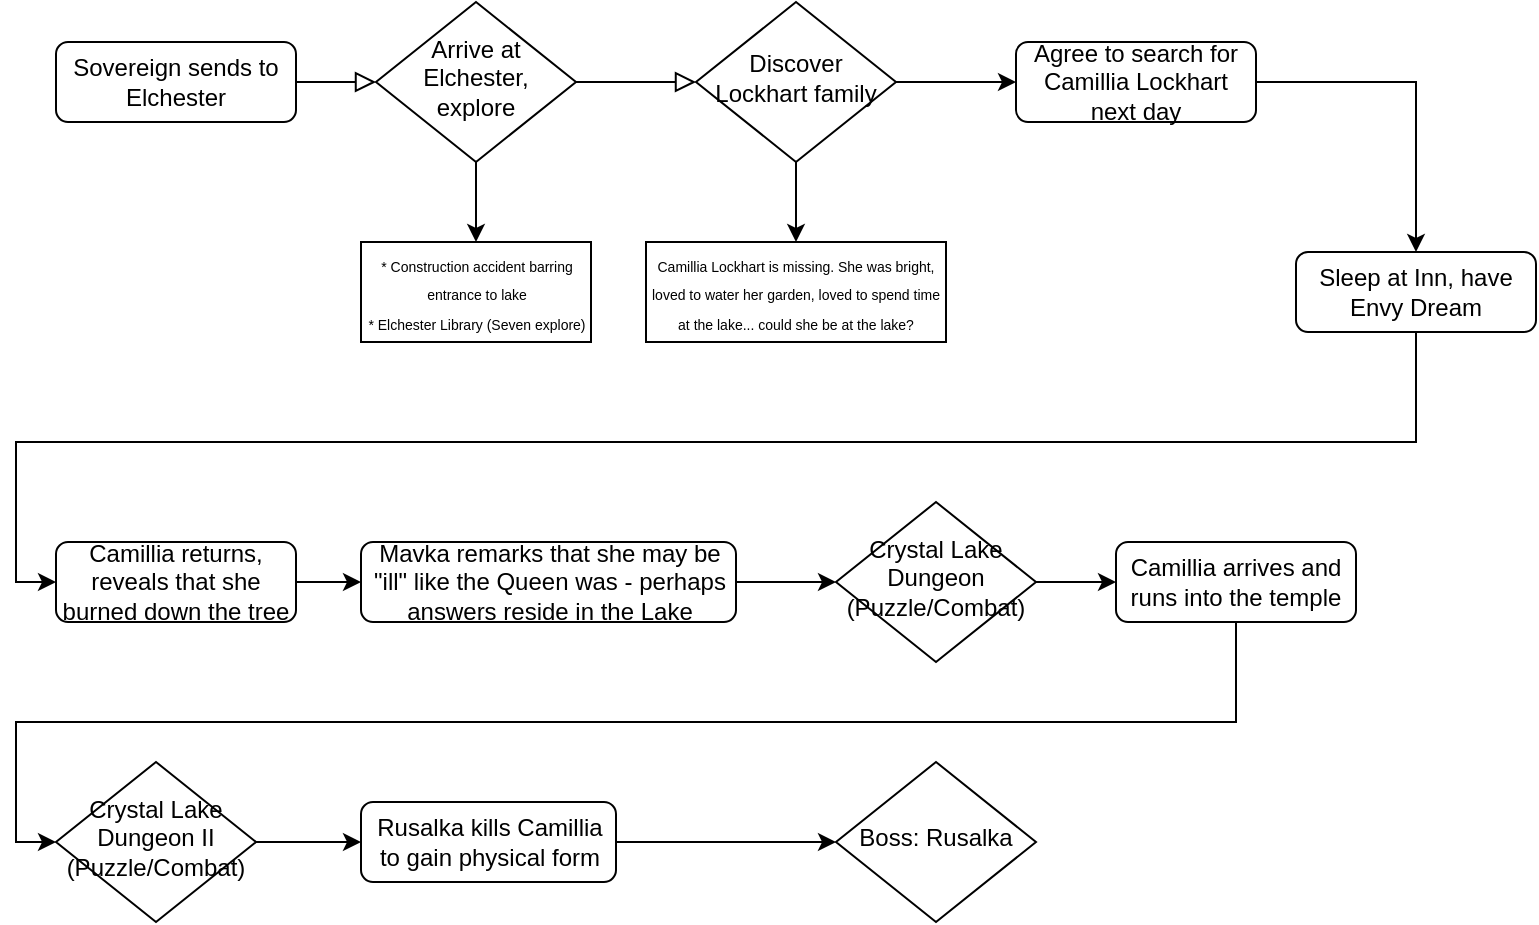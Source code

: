 <mxfile version="12.4.2" type="device" pages="2"><diagram id="C5RBs43oDa-KdzZeNtuy" name="Ch2Flowchart"><mxGraphModel dx="1024" dy="592" grid="1" gridSize="10" guides="1" tooltips="1" connect="1" arrows="1" fold="1" page="1" pageScale="1" pageWidth="827" pageHeight="1169" math="0" shadow="0"><root><mxCell id="WIyWlLk6GJQsqaUBKTNV-0"/><mxCell id="WIyWlLk6GJQsqaUBKTNV-1" parent="WIyWlLk6GJQsqaUBKTNV-0"/><mxCell id="WIyWlLk6GJQsqaUBKTNV-2" value="" style="rounded=0;html=1;jettySize=auto;orthogonalLoop=1;fontSize=11;endArrow=block;endFill=0;endSize=8;strokeWidth=1;shadow=0;labelBackgroundColor=none;edgeStyle=orthogonalEdgeStyle;" parent="WIyWlLk6GJQsqaUBKTNV-1" source="WIyWlLk6GJQsqaUBKTNV-3" target="WIyWlLk6GJQsqaUBKTNV-6" edge="1"><mxGeometry relative="1" as="geometry"/></mxCell><mxCell id="WIyWlLk6GJQsqaUBKTNV-3" value="Sovereign sends to Elchester" style="rounded=1;whiteSpace=wrap;html=1;fontSize=12;glass=0;strokeWidth=1;shadow=0;" parent="WIyWlLk6GJQsqaUBKTNV-1" vertex="1"><mxGeometry x="60" y="50" width="120" height="40" as="geometry"/></mxCell><mxCell id="WIyWlLk6GJQsqaUBKTNV-4" value="" style="rounded=0;html=1;jettySize=auto;orthogonalLoop=1;fontSize=11;endArrow=block;endFill=0;endSize=8;strokeWidth=1;shadow=0;labelBackgroundColor=none;edgeStyle=orthogonalEdgeStyle;" parent="WIyWlLk6GJQsqaUBKTNV-1" source="WIyWlLk6GJQsqaUBKTNV-6" target="WIyWlLk6GJQsqaUBKTNV-10" edge="1"><mxGeometry y="20" relative="1" as="geometry"><mxPoint as="offset"/></mxGeometry></mxCell><mxCell id="A3NPTW5c5gGq2KQ6CNDa-0" style="edgeStyle=orthogonalEdgeStyle;rounded=0;orthogonalLoop=1;jettySize=auto;html=1;exitX=0.5;exitY=1;exitDx=0;exitDy=0;entryX=0.5;entryY=0;entryDx=0;entryDy=0;" parent="WIyWlLk6GJQsqaUBKTNV-1" source="WIyWlLk6GJQsqaUBKTNV-6" target="A3NPTW5c5gGq2KQ6CNDa-1" edge="1"><mxGeometry relative="1" as="geometry"><mxPoint x="180" y="170" as="targetPoint"/></mxGeometry></mxCell><mxCell id="WIyWlLk6GJQsqaUBKTNV-6" value="Arrive at Elchester, explore" style="rhombus;whiteSpace=wrap;html=1;shadow=0;fontFamily=Helvetica;fontSize=12;align=center;strokeWidth=1;spacing=6;spacingTop=-4;" parent="WIyWlLk6GJQsqaUBKTNV-1" vertex="1"><mxGeometry x="220" y="30" width="100" height="80" as="geometry"/></mxCell><mxCell id="fY-_DVsdEyn76fBF-CHN-2" style="edgeStyle=orthogonalEdgeStyle;rounded=0;orthogonalLoop=1;jettySize=auto;html=1;exitX=0.5;exitY=1;exitDx=0;exitDy=0;entryX=0.5;entryY=0;entryDx=0;entryDy=0;" parent="WIyWlLk6GJQsqaUBKTNV-1" source="WIyWlLk6GJQsqaUBKTNV-10" target="fY-_DVsdEyn76fBF-CHN-1" edge="1"><mxGeometry relative="1" as="geometry"/></mxCell><mxCell id="fY-_DVsdEyn76fBF-CHN-3" style="edgeStyle=orthogonalEdgeStyle;rounded=0;orthogonalLoop=1;jettySize=auto;html=1;entryX=0;entryY=0.5;entryDx=0;entryDy=0;" parent="WIyWlLk6GJQsqaUBKTNV-1" source="WIyWlLk6GJQsqaUBKTNV-10" target="WIyWlLk6GJQsqaUBKTNV-11" edge="1"><mxGeometry relative="1" as="geometry"/></mxCell><mxCell id="WIyWlLk6GJQsqaUBKTNV-10" value="Discover Lockhart family" style="rhombus;whiteSpace=wrap;html=1;shadow=0;fontFamily=Helvetica;fontSize=12;align=center;strokeWidth=1;spacing=6;spacingTop=-4;" parent="WIyWlLk6GJQsqaUBKTNV-1" vertex="1"><mxGeometry x="380" y="30" width="100" height="80" as="geometry"/></mxCell><mxCell id="fY-_DVsdEyn76fBF-CHN-7" style="edgeStyle=orthogonalEdgeStyle;rounded=0;orthogonalLoop=1;jettySize=auto;html=1;" parent="WIyWlLk6GJQsqaUBKTNV-1" source="WIyWlLk6GJQsqaUBKTNV-11" target="fY-_DVsdEyn76fBF-CHN-6" edge="1"><mxGeometry relative="1" as="geometry"/></mxCell><mxCell id="WIyWlLk6GJQsqaUBKTNV-11" value="Agree to search for Camillia Lockhart next day" style="rounded=1;whiteSpace=wrap;html=1;fontSize=12;glass=0;strokeWidth=1;shadow=0;" parent="WIyWlLk6GJQsqaUBKTNV-1" vertex="1"><mxGeometry x="540" y="50" width="120" height="40" as="geometry"/></mxCell><mxCell id="A3NPTW5c5gGq2KQ6CNDa-1" value="&lt;font style=&quot;font-size: 7px&quot;&gt;* Construction accident barring entrance to lake&lt;br&gt;* Elchester Library (Seven explore)&lt;/font&gt;" style="rounded=0;whiteSpace=wrap;html=1;" parent="WIyWlLk6GJQsqaUBKTNV-1" vertex="1"><mxGeometry x="212.5" y="150" width="115" height="50" as="geometry"/></mxCell><mxCell id="fY-_DVsdEyn76fBF-CHN-1" value="&lt;font style=&quot;font-size: 7px&quot;&gt;Camillia Lockhart is missing. She was bright, loved to water her garden, loved to spend time at the lake... could she be at the lake?&lt;/font&gt;" style="rounded=0;whiteSpace=wrap;html=1;" parent="WIyWlLk6GJQsqaUBKTNV-1" vertex="1"><mxGeometry x="355" y="150" width="150" height="50" as="geometry"/></mxCell><mxCell id="fY-_DVsdEyn76fBF-CHN-9" style="edgeStyle=orthogonalEdgeStyle;rounded=0;orthogonalLoop=1;jettySize=auto;html=1;entryX=0;entryY=0.5;entryDx=0;entryDy=0;" parent="WIyWlLk6GJQsqaUBKTNV-1" source="fY-_DVsdEyn76fBF-CHN-6" target="fY-_DVsdEyn76fBF-CHN-8" edge="1"><mxGeometry relative="1" as="geometry"><Array as="points"><mxPoint x="740" y="250"/><mxPoint x="40" y="250"/><mxPoint x="40" y="320"/><mxPoint x="60" y="320"/></Array></mxGeometry></mxCell><mxCell id="fY-_DVsdEyn76fBF-CHN-6" value="Sleep at Inn, have Envy Dream" style="rounded=1;whiteSpace=wrap;html=1;fontSize=12;glass=0;strokeWidth=1;shadow=0;" parent="WIyWlLk6GJQsqaUBKTNV-1" vertex="1"><mxGeometry x="680" y="155" width="120" height="40" as="geometry"/></mxCell><mxCell id="fY-_DVsdEyn76fBF-CHN-12" style="edgeStyle=orthogonalEdgeStyle;rounded=0;orthogonalLoop=1;jettySize=auto;html=1;" parent="WIyWlLk6GJQsqaUBKTNV-1" source="fY-_DVsdEyn76fBF-CHN-8" target="fY-_DVsdEyn76fBF-CHN-11" edge="1"><mxGeometry relative="1" as="geometry"/></mxCell><mxCell id="fY-_DVsdEyn76fBF-CHN-8" value="Camillia returns, reveals that she burned down the tree" style="rounded=1;whiteSpace=wrap;html=1;fontSize=12;glass=0;strokeWidth=1;shadow=0;" parent="WIyWlLk6GJQsqaUBKTNV-1" vertex="1"><mxGeometry x="60" y="300" width="120" height="40" as="geometry"/></mxCell><mxCell id="fY-_DVsdEyn76fBF-CHN-14" style="edgeStyle=orthogonalEdgeStyle;rounded=0;orthogonalLoop=1;jettySize=auto;html=1;entryX=0;entryY=0.5;entryDx=0;entryDy=0;" parent="WIyWlLk6GJQsqaUBKTNV-1" source="fY-_DVsdEyn76fBF-CHN-11" target="fY-_DVsdEyn76fBF-CHN-13" edge="1"><mxGeometry relative="1" as="geometry"/></mxCell><mxCell id="fY-_DVsdEyn76fBF-CHN-11" value="Mavka remarks that she may be &quot;ill&quot; like the Queen was - perhaps answers reside in the Lake" style="rounded=1;whiteSpace=wrap;html=1;fontSize=12;glass=0;strokeWidth=1;shadow=0;" parent="WIyWlLk6GJQsqaUBKTNV-1" vertex="1"><mxGeometry x="212.5" y="300" width="187.5" height="40" as="geometry"/></mxCell><mxCell id="fY-_DVsdEyn76fBF-CHN-17" style="edgeStyle=orthogonalEdgeStyle;rounded=0;orthogonalLoop=1;jettySize=auto;html=1;" parent="WIyWlLk6GJQsqaUBKTNV-1" source="fY-_DVsdEyn76fBF-CHN-13" target="fY-_DVsdEyn76fBF-CHN-16" edge="1"><mxGeometry relative="1" as="geometry"/></mxCell><mxCell id="fY-_DVsdEyn76fBF-CHN-13" value="Crystal Lake Dungeon (Puzzle/Combat)" style="rhombus;whiteSpace=wrap;html=1;shadow=0;fontFamily=Helvetica;fontSize=12;align=center;strokeWidth=1;spacing=6;spacingTop=-4;" parent="WIyWlLk6GJQsqaUBKTNV-1" vertex="1"><mxGeometry x="450" y="280" width="100" height="80" as="geometry"/></mxCell><mxCell id="fY-_DVsdEyn76fBF-CHN-19" style="edgeStyle=orthogonalEdgeStyle;rounded=0;orthogonalLoop=1;jettySize=auto;html=1;entryX=0;entryY=0.5;entryDx=0;entryDy=0;" parent="WIyWlLk6GJQsqaUBKTNV-1" source="fY-_DVsdEyn76fBF-CHN-16" target="fY-_DVsdEyn76fBF-CHN-18" edge="1"><mxGeometry relative="1" as="geometry"><Array as="points"><mxPoint x="650" y="390"/><mxPoint x="40" y="390"/><mxPoint x="40" y="450"/></Array></mxGeometry></mxCell><mxCell id="fY-_DVsdEyn76fBF-CHN-16" value="Camillia arrives and runs into the temple" style="rounded=1;whiteSpace=wrap;html=1;fontSize=12;glass=0;strokeWidth=1;shadow=0;" parent="WIyWlLk6GJQsqaUBKTNV-1" vertex="1"><mxGeometry x="590" y="300" width="120" height="40" as="geometry"/></mxCell><mxCell id="fY-_DVsdEyn76fBF-CHN-22" style="edgeStyle=orthogonalEdgeStyle;rounded=0;orthogonalLoop=1;jettySize=auto;html=1;entryX=0;entryY=0.5;entryDx=0;entryDy=0;" parent="WIyWlLk6GJQsqaUBKTNV-1" source="fY-_DVsdEyn76fBF-CHN-18" target="fY-_DVsdEyn76fBF-CHN-21" edge="1"><mxGeometry relative="1" as="geometry"/></mxCell><mxCell id="fY-_DVsdEyn76fBF-CHN-18" value="Crystal Lake Dungeon II (Puzzle/Combat)" style="rhombus;whiteSpace=wrap;html=1;shadow=0;fontFamily=Helvetica;fontSize=12;align=center;strokeWidth=1;spacing=6;spacingTop=-4;" parent="WIyWlLk6GJQsqaUBKTNV-1" vertex="1"><mxGeometry x="60" y="410" width="100" height="80" as="geometry"/></mxCell><mxCell id="fY-_DVsdEyn76fBF-CHN-26" style="edgeStyle=orthogonalEdgeStyle;rounded=0;orthogonalLoop=1;jettySize=auto;html=1;" parent="WIyWlLk6GJQsqaUBKTNV-1" source="fY-_DVsdEyn76fBF-CHN-21" target="fY-_DVsdEyn76fBF-CHN-25" edge="1"><mxGeometry relative="1" as="geometry"/></mxCell><mxCell id="fY-_DVsdEyn76fBF-CHN-21" value="Rusalka kills Camillia to gain physical form" style="rounded=1;whiteSpace=wrap;html=1;fontSize=12;glass=0;strokeWidth=1;shadow=0;" parent="WIyWlLk6GJQsqaUBKTNV-1" vertex="1"><mxGeometry x="212.5" y="430" width="127.5" height="40" as="geometry"/></mxCell><mxCell id="fY-_DVsdEyn76fBF-CHN-25" value="Boss: Rusalka" style="rhombus;whiteSpace=wrap;html=1;shadow=0;fontFamily=Helvetica;fontSize=12;align=center;strokeWidth=1;spacing=6;spacingTop=-4;" parent="WIyWlLk6GJQsqaUBKTNV-1" vertex="1"><mxGeometry x="450" y="410" width="100" height="80" as="geometry"/></mxCell></root></mxGraphModel></diagram><diagram id="MJRh7mH9ScJTeb18mXJv" name="TempleDiagram"><mxGraphModel dx="1024" dy="592" grid="1" gridSize="10" guides="1" tooltips="1" connect="1" arrows="1" fold="1" page="1" pageScale="1" pageWidth="1100" pageHeight="850" math="0" shadow="0"><root><mxCell id="kXQ7huPdM0xvnWi6e3Z3-0"/><mxCell id="kXQ7huPdM0xvnWi6e3Z3-1" parent="kXQ7huPdM0xvnWi6e3Z3-0"/><mxCell id="kXQ7huPdM0xvnWi6e3Z3-57" value="" style="edgeStyle=orthogonalEdgeStyle;rounded=0;orthogonalLoop=1;jettySize=auto;html=1;" parent="kXQ7huPdM0xvnWi6e3Z3-1" source="kXQ7huPdM0xvnWi6e3Z3-37" target="kXQ7huPdM0xvnWi6e3Z3-56" edge="1"><mxGeometry relative="1" as="geometry"/></mxCell><mxCell id="kXQ7huPdM0xvnWi6e3Z3-37" value="B1F" style="rounded=0;whiteSpace=wrap;html=1;" parent="kXQ7huPdM0xvnWi6e3Z3-1" vertex="1"><mxGeometry x="420" y="720" width="280" height="150" as="geometry"/></mxCell><mxCell id="kXQ7huPdM0xvnWi6e3Z3-56" value="B2F" style="rounded=0;whiteSpace=wrap;html=1;" parent="kXQ7huPdM0xvnWi6e3Z3-1" vertex="1"><mxGeometry x="420" y="960" width="280" height="150" as="geometry"/></mxCell><mxCell id="kXQ7huPdM0xvnWi6e3Z3-53" value="Cumulative Puzzle" style="group" parent="kXQ7huPdM0xvnWi6e3Z3-1" vertex="1" connectable="0"><mxGeometry x="478.5" y="810" width="153" height="30" as="geometry"/></mxCell><mxCell id="kXQ7huPdM0xvnWi6e3Z3-54" value="" style="triangle;whiteSpace=wrap;html=1;" parent="kXQ7huPdM0xvnWi6e3Z3-53" vertex="1"><mxGeometry width="20" height="30" as="geometry"/></mxCell><mxCell id="kXQ7huPdM0xvnWi6e3Z3-55" value="" style="triangle;whiteSpace=wrap;html=1;comic=0;flipH=1;" parent="kXQ7huPdM0xvnWi6e3Z3-53" vertex="1"><mxGeometry x="133" width="20" height="30" as="geometry"/></mxCell><mxCell id="kXQ7huPdM0xvnWi6e3Z3-10" value="2F West" style="rounded=0;whiteSpace=wrap;html=1;" parent="kXQ7huPdM0xvnWi6e3Z3-1" vertex="1"><mxGeometry x="100" y="270" width="270" height="150" as="geometry"/></mxCell><mxCell id="kXQ7huPdM0xvnWi6e3Z3-30" value="" style="rhombus;whiteSpace=wrap;html=1;" parent="kXQ7huPdM0xvnWi6e3Z3-1" vertex="1"><mxGeometry x="298" y="345" width="25" height="25" as="geometry"/></mxCell><mxCell id="kXQ7huPdM0xvnWi6e3Z3-15" value="Mirror Puzzle L1" style="group" parent="kXQ7huPdM0xvnWi6e3Z3-1" vertex="1" connectable="0"><mxGeometry x="170" y="370" width="153" height="30" as="geometry"/></mxCell><mxCell id="kXQ7huPdM0xvnWi6e3Z3-13" value="" style="triangle;whiteSpace=wrap;html=1;" parent="kXQ7huPdM0xvnWi6e3Z3-15" vertex="1"><mxGeometry width="20" height="30" as="geometry"/></mxCell><mxCell id="kXQ7huPdM0xvnWi6e3Z3-14" value="" style="triangle;whiteSpace=wrap;html=1;comic=0;flipH=1;" parent="kXQ7huPdM0xvnWi6e3Z3-15" vertex="1"><mxGeometry x="133" width="20" height="30" as="geometry"/></mxCell><mxCell id="kXQ7huPdM0xvnWi6e3Z3-12" value="&lt;span style=&quot;color: rgba(0 , 0 , 0 , 0) ; font-family: monospace ; font-size: 0px ; background-color: rgb(248 , 249 , 250)&quot;&gt;%3CmxGraphModel%3E%3Croot%3E%3CmxCell%20id%3D%220%22%2F%3E%3CmxCell%20id%3D%221%22%20parent%3D%220%22%2F%3E%3CmxCell%20id%3D%222%22%20value%3D%22%22%20style%3D%22aspect%3Dfixed%3Bperimeter%3DellipsePerimeter%3Bhtml%3D1%3Balign%3Dcenter%3Bshadow%3D0%3Bdashed%3D0%3BspacingTop%3D3%3Bimage%3Bimage%3Dimg%2Flib%2Factive_directory%2Fkey.svg%3B%22%20vertex%3D%221%22%20parent%3D%221%22%3E%3CmxGeometry%20x%3D%22440%22%20y%3D%22510%22%20width%3D%2250%22%20height%3D%2237%22%20as%3D%22geometry%22%2F%3E%3C%2FmxCell%3E%3C%2Froot%3E%3C%2FmxGraphModel%3E&lt;/span&gt;" style="html=1;verticalLabelPosition=bottom;align=center;labelBackgroundColor=#ffffff;verticalAlign=top;strokeWidth=2;strokeColor=#0080F0;shadow=0;dashed=0;shape=mxgraph.ios7.icons.locked;" parent="kXQ7huPdM0xvnWi6e3Z3-1" vertex="1"><mxGeometry x="130" y="330" width="24" height="30" as="geometry"/></mxCell><mxCell id="kXQ7huPdM0xvnWi6e3Z3-6" value="" style="group" parent="kXQ7huPdM0xvnWi6e3Z3-1" vertex="1" connectable="0"><mxGeometry x="420" y="500" width="310" height="150" as="geometry"/></mxCell><mxCell id="kXQ7huPdM0xvnWi6e3Z3-2" value="Entrance" style="rounded=0;whiteSpace=wrap;html=1;" parent="kXQ7huPdM0xvnWi6e3Z3-6" vertex="1"><mxGeometry width="279" height="150" as="geometry"/></mxCell><mxCell id="kXQ7huPdM0xvnWi6e3Z3-5" value="" style="aspect=fixed;perimeter=ellipsePerimeter;html=1;align=center;shadow=0;dashed=0;spacingTop=3;image;image=img/lib/active_directory/key.svg;" parent="kXQ7huPdM0xvnWi6e3Z3-6" vertex="1"><mxGeometry x="218.667" y="10" width="50" height="37" as="geometry"/></mxCell><mxCell id="kXQ7huPdM0xvnWi6e3Z3-7" value="" style="rhombus;whiteSpace=wrap;html=1;" parent="kXQ7huPdM0xvnWi6e3Z3-6" vertex="1"><mxGeometry x="10.0" width="82.667" height="80" as="geometry"/></mxCell><mxCell id="kXQ7huPdM0xvnWi6e3Z3-58" value="" style="group" parent="kXQ7huPdM0xvnWi6e3Z3-1" vertex="1" connectable="0"><mxGeometry x="420" y="70" width="280" height="150" as="geometry"/></mxCell><mxCell id="kXQ7huPdM0xvnWi6e3Z3-27" value="3F" style="rounded=0;whiteSpace=wrap;html=1;" parent="kXQ7huPdM0xvnWi6e3Z3-58" vertex="1"><mxGeometry width="280" height="150" as="geometry"/></mxCell><mxCell id="kXQ7huPdM0xvnWi6e3Z3-47" value="Mirror Puzzle L3" style="group" parent="kXQ7huPdM0xvnWi6e3Z3-58" vertex="1" connectable="0"><mxGeometry x="60.667" y="20.0" width="158.667" height="30.0" as="geometry"/></mxCell><mxCell id="kXQ7huPdM0xvnWi6e3Z3-48" value="" style="triangle;whiteSpace=wrap;html=1;" parent="kXQ7huPdM0xvnWi6e3Z3-47" vertex="1"><mxGeometry width="20.741" height="30.0" as="geometry"/></mxCell><mxCell id="kXQ7huPdM0xvnWi6e3Z3-49" value="" style="triangle;whiteSpace=wrap;html=1;comic=0;flipH=1;" parent="kXQ7huPdM0xvnWi6e3Z3-47" vertex="1"><mxGeometry x="137.926" width="20.741" height="30.0" as="geometry"/></mxCell><mxCell id="kXQ7huPdM0xvnWi6e3Z3-65" style="edgeStyle=orthogonalEdgeStyle;rounded=0;orthogonalLoop=1;jettySize=auto;html=1;exitX=0.25;exitY=0;exitDx=0;exitDy=0;" parent="kXQ7huPdM0xvnWi6e3Z3-1" source="kXQ7huPdM0xvnWi6e3Z3-2" target="kXQ7huPdM0xvnWi6e3Z3-10" edge="1"><mxGeometry relative="1" as="geometry"/></mxCell><mxCell id="kXQ7huPdM0xvnWi6e3Z3-60" value="" style="group" parent="kXQ7huPdM0xvnWi6e3Z3-1" vertex="1" connectable="0"><mxGeometry x="420" y="270" width="280" height="180" as="geometry"/></mxCell><mxCell id="kXQ7huPdM0xvnWi6e3Z3-35" value="Grand Stairwell" style="rounded=0;whiteSpace=wrap;html=1;" parent="kXQ7huPdM0xvnWi6e3Z3-60" vertex="1"><mxGeometry width="280" height="150.0" as="geometry"/></mxCell><mxCell id="kXQ7huPdM0xvnWi6e3Z3-50" value="Switch Puzzle" style="group" parent="kXQ7huPdM0xvnWi6e3Z3-60" vertex="1" connectable="0"><mxGeometry x="60.662" y="10.0" width="158.667" height="30" as="geometry"/></mxCell><mxCell id="kXQ7huPdM0xvnWi6e3Z3-51" value="" style="triangle;whiteSpace=wrap;html=1;" parent="kXQ7huPdM0xvnWi6e3Z3-50" vertex="1"><mxGeometry width="20.741" height="30" as="geometry"/></mxCell><mxCell id="kXQ7huPdM0xvnWi6e3Z3-52" value="" style="triangle;whiteSpace=wrap;html=1;comic=0;flipH=1;" parent="kXQ7huPdM0xvnWi6e3Z3-50" vertex="1"><mxGeometry x="137.926" width="20.741" height="30" as="geometry"/></mxCell><mxCell id="kXQ7huPdM0xvnWi6e3Z3-77" value="Water Blockage" style="shape=hexagon;perimeter=hexagonPerimeter2;whiteSpace=wrap;html=1;comic=0;" parent="kXQ7huPdM0xvnWi6e3Z3-60" vertex="1"><mxGeometry x="80" y="90" width="120" height="40" as="geometry"/></mxCell><mxCell id="kXQ7huPdM0xvnWi6e3Z3-79" value="Water Blockage" style="shape=hexagon;perimeter=hexagonPerimeter2;whiteSpace=wrap;html=1;comic=0;" parent="kXQ7huPdM0xvnWi6e3Z3-60" vertex="1"><mxGeometry x="180" y="130" width="80" height="20" as="geometry"/></mxCell><mxCell id="kXQ7huPdM0xvnWi6e3Z3-81" value="" style="aspect=fixed;perimeter=ellipsePerimeter;html=1;align=center;shadow=0;dashed=0;spacingTop=3;image;image=img/lib/active_directory/key.svg;" parent="kXQ7huPdM0xvnWi6e3Z3-60" vertex="1"><mxGeometry x="114.997" y="113" width="50" height="37" as="geometry"/></mxCell><mxCell id="kXQ7huPdM0xvnWi6e3Z3-67" value="" style="group" parent="kXQ7huPdM0xvnWi6e3Z3-1" vertex="1" connectable="0"><mxGeometry x="740" y="270" width="283" height="150" as="geometry"/></mxCell><mxCell id="kXQ7huPdM0xvnWi6e3Z3-21" value="2F East" style="rounded=0;whiteSpace=wrap;html=1;" parent="kXQ7huPdM0xvnWi6e3Z3-67" vertex="1"><mxGeometry width="270" height="150" as="geometry"/></mxCell><mxCell id="kXQ7huPdM0xvnWi6e3Z3-42" value="L2 platforms lead to switch" style="shape=switch;whiteSpace=wrap;html=1;comic=0;" parent="kXQ7huPdM0xvnWi6e3Z3-67" vertex="1"><mxGeometry x="-20" y="45" width="90" height="60" as="geometry"/></mxCell><mxCell id="kXQ7huPdM0xvnWi6e3Z3-44" value="Mirror Puzzle L2" style="group" parent="kXQ7huPdM0xvnWi6e3Z3-67" vertex="1" connectable="0"><mxGeometry x="130" y="100" width="153" height="50" as="geometry"/></mxCell><mxCell id="kXQ7huPdM0xvnWi6e3Z3-45" value="" style="triangle;whiteSpace=wrap;html=1;" parent="kXQ7huPdM0xvnWi6e3Z3-44" vertex="1"><mxGeometry width="20" height="30" as="geometry"/></mxCell><mxCell id="kXQ7huPdM0xvnWi6e3Z3-46" value="" style="triangle;whiteSpace=wrap;html=1;comic=0;flipH=1;" parent="kXQ7huPdM0xvnWi6e3Z3-44" vertex="1"><mxGeometry x="133" width="20" height="30" as="geometry"/></mxCell><mxCell id="kXQ7huPdM0xvnWi6e3Z3-32" value="&lt;span style=&quot;color: rgba(0 , 0 , 0 , 0) ; font-family: monospace ; font-size: 0px ; background-color: rgb(248 , 249 , 250)&quot;&gt;%3CmxGraphModel%3E%3Croot%3E%3CmxCell%20id%3D%220%22%2F%3E%3CmxCell%20id%3D%221%22%20parent%3D%220%22%2F%3E%3CmxCell%20id%3D%222%22%20value%3D%22%22%20style%3D%22aspect%3Dfixed%3Bperimeter%3DellipsePerimeter%3Bhtml%3D1%3Balign%3Dcenter%3Bshadow%3D0%3Bdashed%3D0%3BspacingTop%3D3%3Bimage%3Bimage%3Dimg%2Flib%2Factive_directory%2Fkey.svg%3B%22%20vertex%3D%221%22%20parent%3D%221%22%3E%3CmxGeometry%20x%3D%22440%22%20y%3D%22510%22%20width%3D%2250%22%20height%3D%2237%22%20as%3D%22geometry%22%2F%3E%3C%2FmxCell%3E%3C%2Froot%3E%3C%2FmxGraphModel%3E&lt;/span&gt;" style="html=1;verticalLabelPosition=bottom;align=center;labelBackgroundColor=#ffffff;verticalAlign=top;strokeWidth=2;strokeColor=#0080F0;shadow=0;dashed=0;shape=mxgraph.ios7.icons.locked;" parent="kXQ7huPdM0xvnWi6e3Z3-44" vertex="1"><mxGeometry x="30" y="20" width="24" height="30" as="geometry"/></mxCell><mxCell id="kXQ7huPdM0xvnWi6e3Z3-89" style="edgeStyle=orthogonalEdgeStyle;rounded=0;orthogonalLoop=1;jettySize=auto;html=1;exitX=0;exitY=0.25;exitDx=0;exitDy=0;entryX=0.5;entryY=0.75;entryDx=0;entryDy=0;entryPerimeter=0;" parent="kXQ7huPdM0xvnWi6e3Z3-67" source="kXQ7huPdM0xvnWi6e3Z3-85" target="kXQ7huPdM0xvnWi6e3Z3-42" edge="1"><mxGeometry relative="1" as="geometry"/></mxCell><mxCell id="kXQ7huPdM0xvnWi6e3Z3-85" value="Magic Power" style="shape=hexagon;perimeter=hexagonPerimeter2;whiteSpace=wrap;html=1;comic=0;" parent="kXQ7huPdM0xvnWi6e3Z3-67" vertex="1"><mxGeometry x="-10" y="105" width="120" height="40" as="geometry"/></mxCell><mxCell id="kXQ7huPdM0xvnWi6e3Z3-88" value="*Platform motion not active until L1 complete" style="edgeStyle=orthogonalEdgeStyle;rounded=0;orthogonalLoop=1;jettySize=auto;html=1;entryX=0.5;entryY=0.25;entryDx=0;entryDy=0;entryPerimeter=0;" parent="kXQ7huPdM0xvnWi6e3Z3-67" target="kXQ7huPdM0xvnWi6e3Z3-42" edge="1"><mxGeometry relative="1" as="geometry"><mxPoint x="200" y="115" as="sourcePoint"/><Array as="points"><mxPoint x="210" y="115"/><mxPoint x="210" y="30"/><mxPoint x="25" y="30"/></Array></mxGeometry></mxCell><mxCell id="kXQ7huPdM0xvnWi6e3Z3-69" value="" style="edgeStyle=orthogonalEdgeStyle;rounded=0;orthogonalLoop=1;jettySize=auto;html=1;" parent="kXQ7huPdM0xvnWi6e3Z3-1" source="kXQ7huPdM0xvnWi6e3Z3-2" target="kXQ7huPdM0xvnWi6e3Z3-35" edge="1"><mxGeometry relative="1" as="geometry"/></mxCell><mxCell id="kXQ7huPdM0xvnWi6e3Z3-72" style="edgeStyle=orthogonalEdgeStyle;rounded=0;orthogonalLoop=1;jettySize=auto;html=1;exitX=0.5;exitY=0;exitDx=0;exitDy=0;entryX=0.5;entryY=1;entryDx=0;entryDy=0;" parent="kXQ7huPdM0xvnWi6e3Z3-1" source="kXQ7huPdM0xvnWi6e3Z3-35" target="kXQ7huPdM0xvnWi6e3Z3-27" edge="1"><mxGeometry relative="1" as="geometry"/></mxCell><mxCell id="kXQ7huPdM0xvnWi6e3Z3-73" style="edgeStyle=orthogonalEdgeStyle;rounded=0;orthogonalLoop=1;jettySize=auto;html=1;exitX=0.75;exitY=0;exitDx=0;exitDy=0;entryX=0.5;entryY=1;entryDx=0;entryDy=0;" parent="kXQ7huPdM0xvnWi6e3Z3-1" source="kXQ7huPdM0xvnWi6e3Z3-2" target="kXQ7huPdM0xvnWi6e3Z3-21" edge="1"><mxGeometry relative="1" as="geometry"/></mxCell><mxCell id="kXQ7huPdM0xvnWi6e3Z3-74" style="edgeStyle=orthogonalEdgeStyle;rounded=0;orthogonalLoop=1;jettySize=auto;html=1;exitX=0.75;exitY=1;exitDx=0;exitDy=0;" parent="kXQ7huPdM0xvnWi6e3Z3-1" source="kXQ7huPdM0xvnWi6e3Z3-35" target="kXQ7huPdM0xvnWi6e3Z3-37" edge="1"><mxGeometry relative="1" as="geometry"><Array as="points"><mxPoint x="630" y="440"/><mxPoint x="720" y="440"/><mxPoint x="720" y="700"/><mxPoint x="560" y="700"/></Array></mxGeometry></mxCell><mxCell id="kXQ7huPdM0xvnWi6e3Z3-78" style="edgeStyle=orthogonalEdgeStyle;rounded=0;orthogonalLoop=1;jettySize=auto;html=1;exitX=0.25;exitY=0.5;exitDx=0;exitDy=0;exitPerimeter=0;entryX=1;entryY=0.5;entryDx=0;entryDy=0;" parent="kXQ7huPdM0xvnWi6e3Z3-1" source="kXQ7huPdM0xvnWi6e3Z3-42" target="kXQ7huPdM0xvnWi6e3Z3-77" edge="1"><mxGeometry relative="1" as="geometry"/></mxCell><mxCell id="kXQ7huPdM0xvnWi6e3Z3-80" style="edgeStyle=orthogonalEdgeStyle;rounded=0;orthogonalLoop=1;jettySize=auto;html=1;exitX=1;exitY=0.5;exitDx=0;exitDy=0;entryX=0.732;entryY=-0.018;entryDx=0;entryDy=0;entryPerimeter=0;" parent="kXQ7huPdM0xvnWi6e3Z3-1" source="kXQ7huPdM0xvnWi6e3Z3-49" target="kXQ7huPdM0xvnWi6e3Z3-79" edge="1"><mxGeometry relative="1" as="geometry"/></mxCell><mxCell id="kXQ7huPdM0xvnWi6e3Z3-86" value="Activate Platform Motion" style="edgeStyle=orthogonalEdgeStyle;rounded=0;orthogonalLoop=1;jettySize=auto;html=1;exitX=1;exitY=0.5;exitDx=0;exitDy=0;entryX=0.5;entryY=1;entryDx=0;entryDy=0;" parent="kXQ7huPdM0xvnWi6e3Z3-1" source="kXQ7huPdM0xvnWi6e3Z3-14" target="kXQ7huPdM0xvnWi6e3Z3-85" edge="1"><mxGeometry relative="1" as="geometry"><Array as="points"><mxPoint x="323" y="450"/><mxPoint x="790" y="450"/></Array></mxGeometry></mxCell><mxCell id="kXQ7huPdM0xvnWi6e3Z3-90" value="&lt;div style=&quot;text-align: left&quot;&gt;&lt;span&gt;NOTES&lt;/span&gt;&lt;/div&gt;&lt;div style=&quot;text-align: left&quot;&gt;&lt;ul&gt;&lt;li&gt;&lt;span&gt;Grand Stairwell: Both Up and Down are visible when first walking in&lt;/span&gt;&lt;/li&gt;&lt;li&gt;&lt;span&gt;Mirror Puzzle L1: Align one platform to gain access to goal&lt;/span&gt;&lt;/li&gt;&lt;li&gt;&lt;span&gt;Mirror Puzzle L2: Align two platforms to gain access to goal&lt;/span&gt;&lt;/li&gt;&lt;li&gt;&lt;span&gt;Switch Puzzle: Activate pieces according to pattern discovered earlier&lt;/span&gt;&lt;/li&gt;&lt;li&gt;&lt;span&gt;Mirror Puzzle L3: Align one platform to gain access to the movement of another platform&lt;/span&gt;&lt;/li&gt;&lt;li&gt;&lt;span&gt;Cumulative Puzzle: Activate switches and align them using mirror mechanics&lt;/span&gt;&lt;/li&gt;&lt;/ul&gt;&lt;/div&gt;" style="text;html=1;align=center;verticalAlign=middle;resizable=0;points=[];;autosize=1;" parent="kXQ7huPdM0xvnWi6e3Z3-1" vertex="1"><mxGeometry x="730" y="480" width="520" height="120" as="geometry"/></mxCell></root></mxGraphModel></diagram></mxfile>